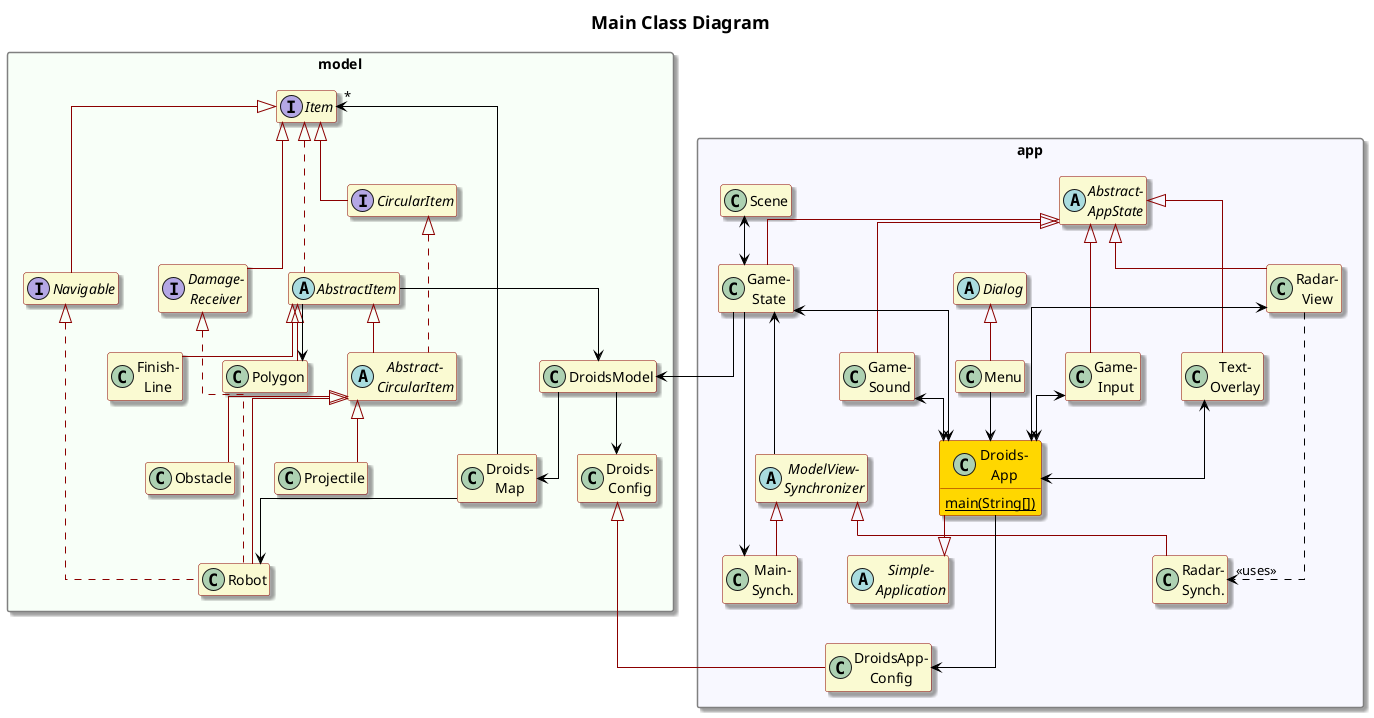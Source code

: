 @startuml
'https://plantuml.com/class-diagram

skinparam linetype ortho
skinparam Shadowing true
skinparam nodesep 40
skinparam ranksep 40
skinparam title {
   FontName Arial
}
skinparam package {
   Style rectangle
   BorderColor Gray
}
skinparam class {
   BackgroundColor LightGoldenRodYellow
   BorderColor DarkRed
   FontName Arial
   ArrowColor Black
}
'skinparam groupInheritance 2

hide empty members
'hide circle

title = Main Class Diagram

namespace app #F8F8FF {
   abstract class "Simple-\nApplication" as SimpleApplication
   abstract class "Abstract-\nAppState" as AbstractAppState
   abstract class "ModelView-\nSynchronizer" as ModelViewSynchronizer
   abstract class Dialog
   class "Radar-\nView" as RadarView
   class "Game-\nState" as GameState
   class "Game-\nSound" as GameSound
   class "Game-\nInput" as GameInput
   class "Text-\nOverlay" as TextOverlay
   class "Radar-\nSynch." as RadarSynchronizer
   class "Main-\nSynch." as MainSynchronizer
   class "DroidsApp-\nConfig" as DroidsAppConfig

   DroidsApp -[#DarkRed]-|> SimpleApplication
   AbstractAppState <|-[#DarkRed]- GameState
   AbstractAppState <|-[#DarkRed]- TextOverlay
   AbstractAppState <|-[#DarkRed]- GameInput
   AbstractAppState <|-[#DarkRed]- RadarView
   AbstractAppState <|-[#DarkRed]- GameSound
   GameState <--- ModelViewSynchronizer
   ModelViewSynchronizer <|-[#DarkRed]- MainSynchronizer
   ModelViewSynchronizer <|-[#DarkRed]- RadarSynchronizer

   class "Droids-\nApp" as DroidsApp #Gold {
   {static} main(String[])
   }

   Dialog <|-[#DarkRed]- Menu


   Scene <--> GameState
   GameState --> MainSynchronizer
   RadarView ..> "<<uses>>" RadarSynchronizer
   GameInput <--> DroidsApp
   GameSound <--> DroidsApp
   GameState <--> DroidsApp
   Menu --> DroidsApp
   TextOverlay <--> DroidsApp
   RadarView <---> DroidsApp
   DroidsApp ---> DroidsAppConfig
}

namespace model #F8FFF8 {
   class "Droids-\nConfig" as DroidsConfig
   DroidsModel --> DroidsConfig
   app.GameState --> DroidsModel
   class "Droids-\nMap" as DroidsMap
   DroidsModel --> DroidsMap

   interface Item
   abstract class AbstractItem
   abstract class "Abstract-\nCircularItem" as AbstractCircularItem
   class "Polygon" as Polygon
   interface "Damage-\nReceiver" as DamageReceiver
   interface CircularItem
   interface Navigable
   class Robot
   class "Finish-\nLine" as FinishLine

   Item <|-[#DarkRed]- CircularItem
   Item <|.[#DarkRed].. AbstractItem
   Item <|-[#DarkRed]-- DamageReceiver
   Item <|-[#DarkRed]-- Navigable
   CircularItem <|.[#DarkRed]. AbstractCircularItem
   AbstractItem <|-[#DarkRed]- AbstractCircularItem
   AbstractItem --> DroidsModel
   AbstractCircularItem <|-[#DarkRed]- Obstacle
   AbstractCircularItem <|-[#DarkRed]- Projectile
   AbstractCircularItem <|-[#DarkRed]- Robot
   DamageReceiver <|.[#DarkRed]. Robot
   Navigable <|.[#DarkRed]. Robot
   DroidsMap --> Robot
   Item "*" <-- DroidsMap
   DroidsConfig <|-[#DarkRed]- app.DroidsAppConfig
   AbstractItem <|-[#DarkRed]- Polygon
   AbstractItem <|-[#DarkRed]- FinishLine
   AbstractItem --> Polygon
}

@enduml
